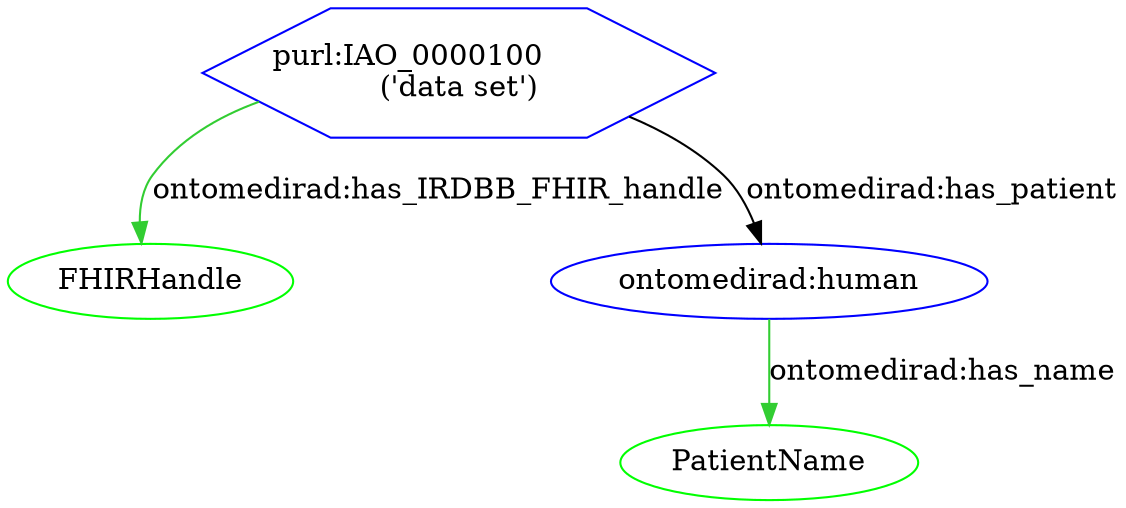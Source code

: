 digraph G {
// DEFINITION of NODES

	Dataset [label="purl:IAO_0000100 \l('data set')"] [color = "blue"][shape = hexagon];
	FHIRHandle [color = "green"];
	Human [label="ontomedirad:human"] [color = "blue"];
	PatientName [color = "green"];

// DEFINITION of EDGES


	Dataset -> Human [label="ontomedirad:has_patient"];
	Dataset -> FHIRHandle [label="ontomedirad:has_IRDBB_FHIR_handle"] [color = "limegreen"];
	Human -> PatientName [label="ontomedirad:has_name"] [color="limegreen"];
}